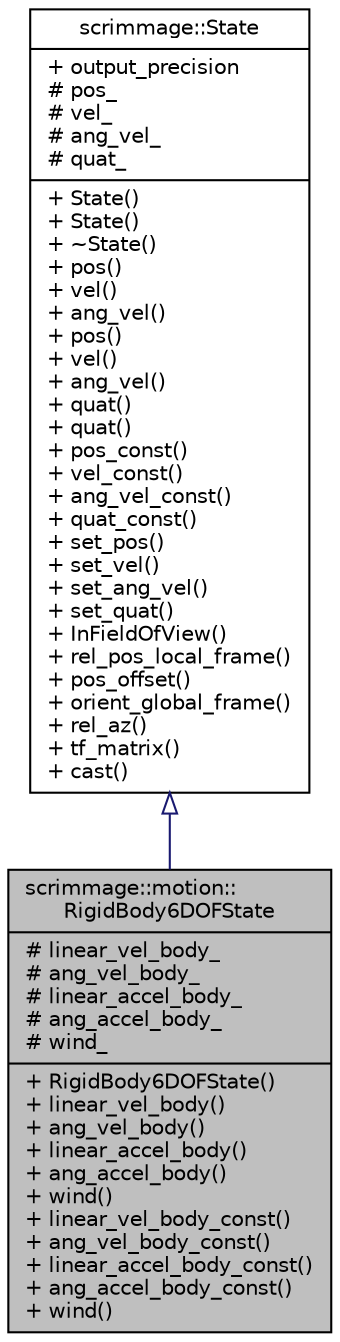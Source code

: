 digraph "scrimmage::motion::RigidBody6DOFState"
{
 // LATEX_PDF_SIZE
  edge [fontname="Helvetica",fontsize="10",labelfontname="Helvetica",labelfontsize="10"];
  node [fontname="Helvetica",fontsize="10",shape=record];
  Node1 [label="{scrimmage::motion::\lRigidBody6DOFState\n|# linear_vel_body_\l# ang_vel_body_\l# linear_accel_body_\l# ang_accel_body_\l# wind_\l|+ RigidBody6DOFState()\l+ linear_vel_body()\l+ ang_vel_body()\l+ linear_accel_body()\l+ ang_accel_body()\l+ wind()\l+ linear_vel_body_const()\l+ ang_vel_body_const()\l+ linear_accel_body_const()\l+ ang_accel_body_const()\l+ wind()\l}",height=0.2,width=0.4,color="black", fillcolor="grey75", style="filled", fontcolor="black",tooltip=" "];
  Node2 -> Node1 [dir="back",color="midnightblue",fontsize="10",style="solid",arrowtail="onormal",fontname="Helvetica"];
  Node2 [label="{scrimmage::State\n|+ output_precision\l# pos_\l# vel_\l# ang_vel_\l# quat_\l|+ State()\l+ State()\l+ ~State()\l+ pos()\l+ vel()\l+ ang_vel()\l+ pos()\l+ vel()\l+ ang_vel()\l+ quat()\l+ quat()\l+ pos_const()\l+ vel_const()\l+ ang_vel_const()\l+ quat_const()\l+ set_pos()\l+ set_vel()\l+ set_ang_vel()\l+ set_quat()\l+ InFieldOfView()\l+ rel_pos_local_frame()\l+ pos_offset()\l+ orient_global_frame()\l+ rel_az()\l+ tf_matrix()\l+ cast()\l}",height=0.2,width=0.4,color="black", fillcolor="white", style="filled",URL="$classscrimmage_1_1State.html",tooltip=" "];
}
